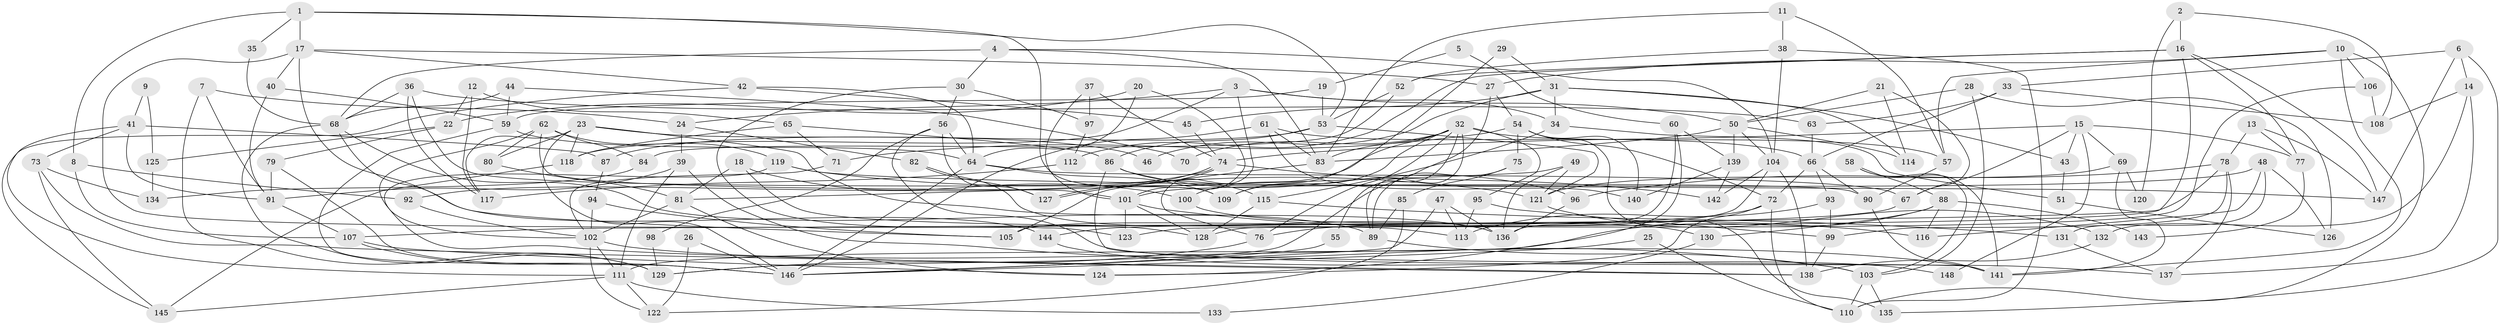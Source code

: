 // Generated by graph-tools (version 1.1) at 2025/26/03/09/25 03:26:10]
// undirected, 148 vertices, 296 edges
graph export_dot {
graph [start="1"]
  node [color=gray90,style=filled];
  1;
  2;
  3;
  4;
  5;
  6;
  7;
  8;
  9;
  10;
  11;
  12;
  13;
  14;
  15;
  16;
  17;
  18;
  19;
  20;
  21;
  22;
  23;
  24;
  25;
  26;
  27;
  28;
  29;
  30;
  31;
  32;
  33;
  34;
  35;
  36;
  37;
  38;
  39;
  40;
  41;
  42;
  43;
  44;
  45;
  46;
  47;
  48;
  49;
  50;
  51;
  52;
  53;
  54;
  55;
  56;
  57;
  58;
  59;
  60;
  61;
  62;
  63;
  64;
  65;
  66;
  67;
  68;
  69;
  70;
  71;
  72;
  73;
  74;
  75;
  76;
  77;
  78;
  79;
  80;
  81;
  82;
  83;
  84;
  85;
  86;
  87;
  88;
  89;
  90;
  91;
  92;
  93;
  94;
  95;
  96;
  97;
  98;
  99;
  100;
  101;
  102;
  103;
  104;
  105;
  106;
  107;
  108;
  109;
  110;
  111;
  112;
  113;
  114;
  115;
  116;
  117;
  118;
  119;
  120;
  121;
  122;
  123;
  124;
  125;
  126;
  127;
  128;
  129;
  130;
  131;
  132;
  133;
  134;
  135;
  136;
  137;
  138;
  139;
  140;
  141;
  142;
  143;
  144;
  145;
  146;
  147;
  148;
  1 -- 109;
  1 -- 8;
  1 -- 17;
  1 -- 35;
  1 -- 53;
  2 -- 16;
  2 -- 108;
  2 -- 120;
  3 -- 76;
  3 -- 50;
  3 -- 24;
  3 -- 34;
  3 -- 118;
  4 -- 83;
  4 -- 68;
  4 -- 30;
  4 -- 104;
  5 -- 60;
  5 -- 19;
  6 -- 14;
  6 -- 33;
  6 -- 135;
  6 -- 147;
  7 -- 129;
  7 -- 24;
  7 -- 91;
  8 -- 107;
  8 -- 92;
  9 -- 125;
  9 -- 41;
  10 -- 141;
  10 -- 27;
  10 -- 57;
  10 -- 106;
  10 -- 110;
  11 -- 57;
  11 -- 83;
  11 -- 38;
  12 -- 117;
  12 -- 65;
  12 -- 22;
  13 -- 78;
  13 -- 147;
  13 -- 77;
  14 -- 132;
  14 -- 137;
  14 -- 108;
  15 -- 67;
  15 -- 77;
  15 -- 43;
  15 -- 69;
  15 -- 74;
  15 -- 148;
  16 -- 52;
  16 -- 112;
  16 -- 77;
  16 -- 123;
  16 -- 147;
  17 -- 123;
  17 -- 27;
  17 -- 40;
  17 -- 42;
  17 -- 144;
  18 -- 113;
  18 -- 81;
  18 -- 100;
  19 -- 53;
  19 -- 59;
  20 -- 64;
  20 -- 101;
  20 -- 22;
  21 -- 50;
  21 -- 114;
  21 -- 67;
  22 -- 79;
  22 -- 125;
  23 -- 118;
  23 -- 136;
  23 -- 46;
  23 -- 80;
  23 -- 117;
  23 -- 146;
  24 -- 39;
  24 -- 82;
  25 -- 110;
  25 -- 146;
  26 -- 122;
  26 -- 146;
  27 -- 54;
  27 -- 129;
  28 -- 50;
  28 -- 103;
  28 -- 126;
  29 -- 109;
  29 -- 31;
  30 -- 128;
  30 -- 56;
  30 -- 97;
  31 -- 45;
  31 -- 34;
  31 -- 43;
  31 -- 46;
  31 -- 114;
  32 -- 89;
  32 -- 76;
  32 -- 55;
  32 -- 57;
  32 -- 70;
  32 -- 83;
  32 -- 95;
  32 -- 100;
  32 -- 109;
  33 -- 66;
  33 -- 108;
  33 -- 63;
  34 -- 51;
  34 -- 115;
  35 -- 68;
  36 -- 68;
  36 -- 63;
  36 -- 90;
  36 -- 117;
  37 -- 74;
  37 -- 101;
  37 -- 97;
  38 -- 110;
  38 -- 52;
  38 -- 104;
  39 -- 111;
  39 -- 91;
  39 -- 103;
  40 -- 91;
  40 -- 59;
  41 -- 91;
  41 -- 73;
  41 -- 87;
  41 -- 111;
  42 -- 145;
  42 -- 45;
  42 -- 64;
  43 -- 51;
  44 -- 59;
  44 -- 68;
  44 -- 70;
  45 -- 74;
  47 -- 136;
  47 -- 146;
  47 -- 113;
  48 -- 131;
  48 -- 116;
  48 -- 101;
  48 -- 126;
  49 -- 81;
  49 -- 121;
  49 -- 136;
  50 -- 139;
  50 -- 104;
  50 -- 83;
  50 -- 114;
  51 -- 126;
  52 -- 53;
  52 -- 84;
  53 -- 87;
  53 -- 86;
  53 -- 121;
  54 -- 140;
  54 -- 72;
  54 -- 71;
  54 -- 75;
  54 -- 135;
  55 -- 146;
  56 -- 64;
  56 -- 98;
  56 -- 127;
  56 -- 137;
  57 -- 90;
  58 -- 103;
  58 -- 141;
  58 -- 88;
  59 -- 129;
  59 -- 64;
  60 -- 124;
  60 -- 136;
  60 -- 139;
  61 -- 83;
  61 -- 146;
  61 -- 66;
  61 -- 140;
  62 -- 102;
  62 -- 119;
  62 -- 80;
  62 -- 84;
  62 -- 101;
  63 -- 66;
  64 -- 67;
  64 -- 109;
  64 -- 146;
  65 -- 71;
  65 -- 86;
  65 -- 118;
  66 -- 90;
  66 -- 72;
  66 -- 93;
  67 -- 144;
  68 -- 89;
  68 -- 105;
  68 -- 129;
  69 -- 121;
  69 -- 120;
  69 -- 141;
  71 -- 102;
  72 -- 110;
  72 -- 76;
  72 -- 124;
  73 -- 138;
  73 -- 145;
  73 -- 134;
  74 -- 127;
  74 -- 127;
  74 -- 92;
  74 -- 142;
  75 -- 89;
  75 -- 85;
  76 -- 129;
  77 -- 143;
  78 -- 107;
  78 -- 96;
  78 -- 99;
  78 -- 137;
  79 -- 146;
  79 -- 91;
  80 -- 81;
  81 -- 124;
  81 -- 102;
  82 -- 127;
  82 -- 136;
  83 -- 105;
  84 -- 134;
  85 -- 122;
  85 -- 89;
  86 -- 141;
  86 -- 96;
  86 -- 115;
  87 -- 94;
  88 -- 111;
  88 -- 116;
  88 -- 130;
  88 -- 143;
  89 -- 103;
  90 -- 141;
  91 -- 107;
  92 -- 102;
  93 -- 99;
  93 -- 113;
  94 -- 102;
  94 -- 105;
  95 -- 113;
  95 -- 99;
  96 -- 136;
  97 -- 112;
  98 -- 129;
  99 -- 138;
  100 -- 130;
  101 -- 116;
  101 -- 123;
  101 -- 128;
  102 -- 141;
  102 -- 111;
  102 -- 122;
  103 -- 135;
  103 -- 110;
  104 -- 105;
  104 -- 138;
  104 -- 142;
  106 -- 128;
  106 -- 108;
  107 -- 146;
  107 -- 124;
  111 -- 122;
  111 -- 133;
  111 -- 145;
  112 -- 117;
  115 -- 128;
  115 -- 131;
  118 -- 145;
  119 -- 138;
  119 -- 147;
  119 -- 121;
  121 -- 132;
  125 -- 134;
  130 -- 133;
  131 -- 137;
  132 -- 138;
  139 -- 142;
  139 -- 140;
  144 -- 148;
}
